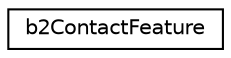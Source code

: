 digraph "Graphical Class Hierarchy"
{
  edge [fontname="Helvetica",fontsize="10",labelfontname="Helvetica",labelfontsize="10"];
  node [fontname="Helvetica",fontsize="10",shape=record];
  rankdir="LR";
  Node0 [label="b2ContactFeature",height=0.2,width=0.4,color="black", fillcolor="white", style="filled",URL="$structb2ContactFeature.html"];
}
